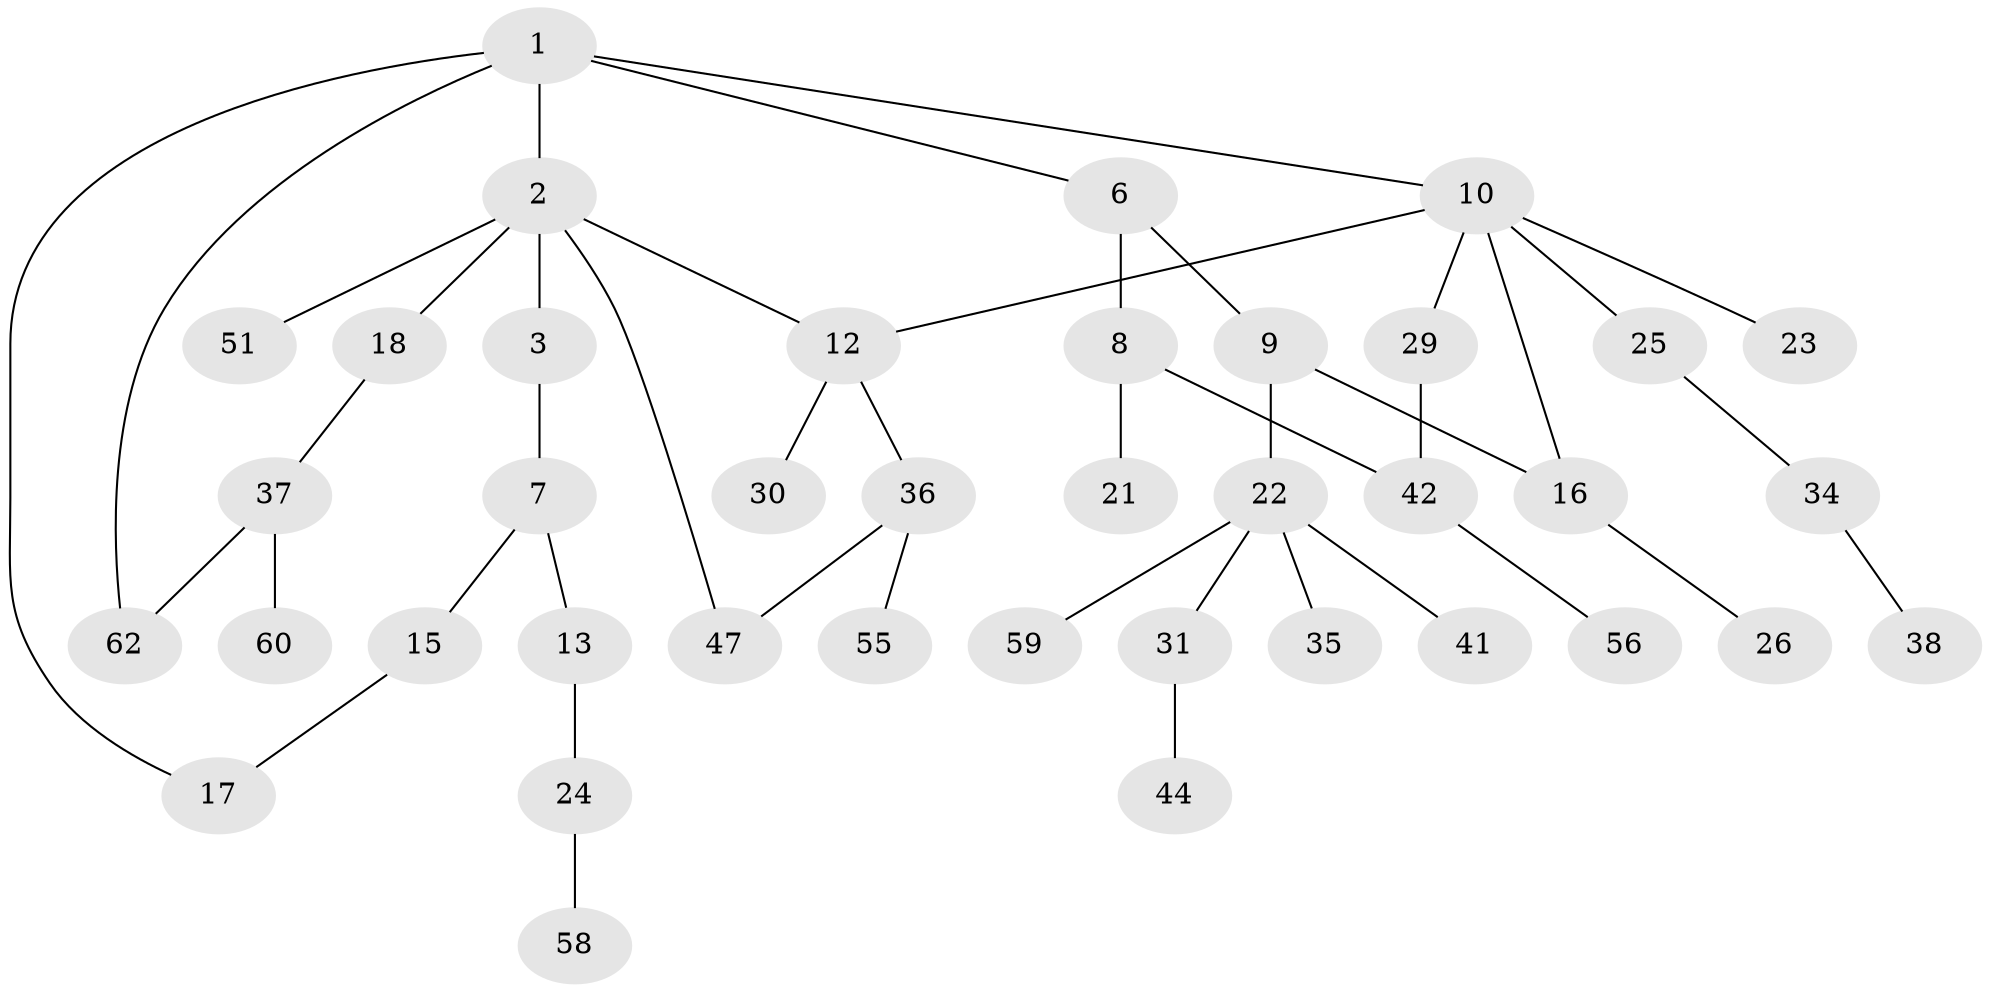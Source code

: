 // Generated by graph-tools (version 1.1) at 2025/23/03/03/25 07:23:31]
// undirected, 39 vertices, 44 edges
graph export_dot {
graph [start="1"]
  node [color=gray90,style=filled];
  1 [super="+4"];
  2 [super="+5"];
  3 [super="+14"];
  6;
  7 [super="+49"];
  8 [super="+11"];
  9 [super="+28"];
  10 [super="+19"];
  12 [super="+20"];
  13 [super="+33"];
  15;
  16 [super="+43"];
  17 [super="+32"];
  18;
  21;
  22 [super="+53"];
  23 [super="+46"];
  24 [super="+45"];
  25;
  26 [super="+27"];
  29 [super="+39"];
  30 [super="+54"];
  31;
  34 [super="+61"];
  35 [super="+40"];
  36 [super="+48"];
  37 [super="+57"];
  38;
  41;
  42 [super="+52"];
  44;
  47 [super="+50"];
  51;
  55;
  56;
  58;
  59;
  60;
  62;
  1 -- 2;
  1 -- 6;
  1 -- 10;
  1 -- 62;
  1 -- 17;
  2 -- 3;
  2 -- 12;
  2 -- 47;
  2 -- 51;
  2 -- 18;
  3 -- 7;
  6 -- 8;
  6 -- 9;
  7 -- 13;
  7 -- 15;
  8 -- 42;
  8 -- 21;
  9 -- 22;
  9 -- 16;
  10 -- 16;
  10 -- 23;
  10 -- 29;
  10 -- 12;
  10 -- 25;
  12 -- 30;
  12 -- 36;
  13 -- 24;
  15 -- 17;
  16 -- 26;
  18 -- 37;
  22 -- 31;
  22 -- 35;
  22 -- 41;
  22 -- 59;
  24 -- 58;
  25 -- 34;
  29 -- 42;
  31 -- 44;
  34 -- 38;
  36 -- 55;
  36 -- 47;
  37 -- 60;
  37 -- 62;
  42 -- 56;
}
